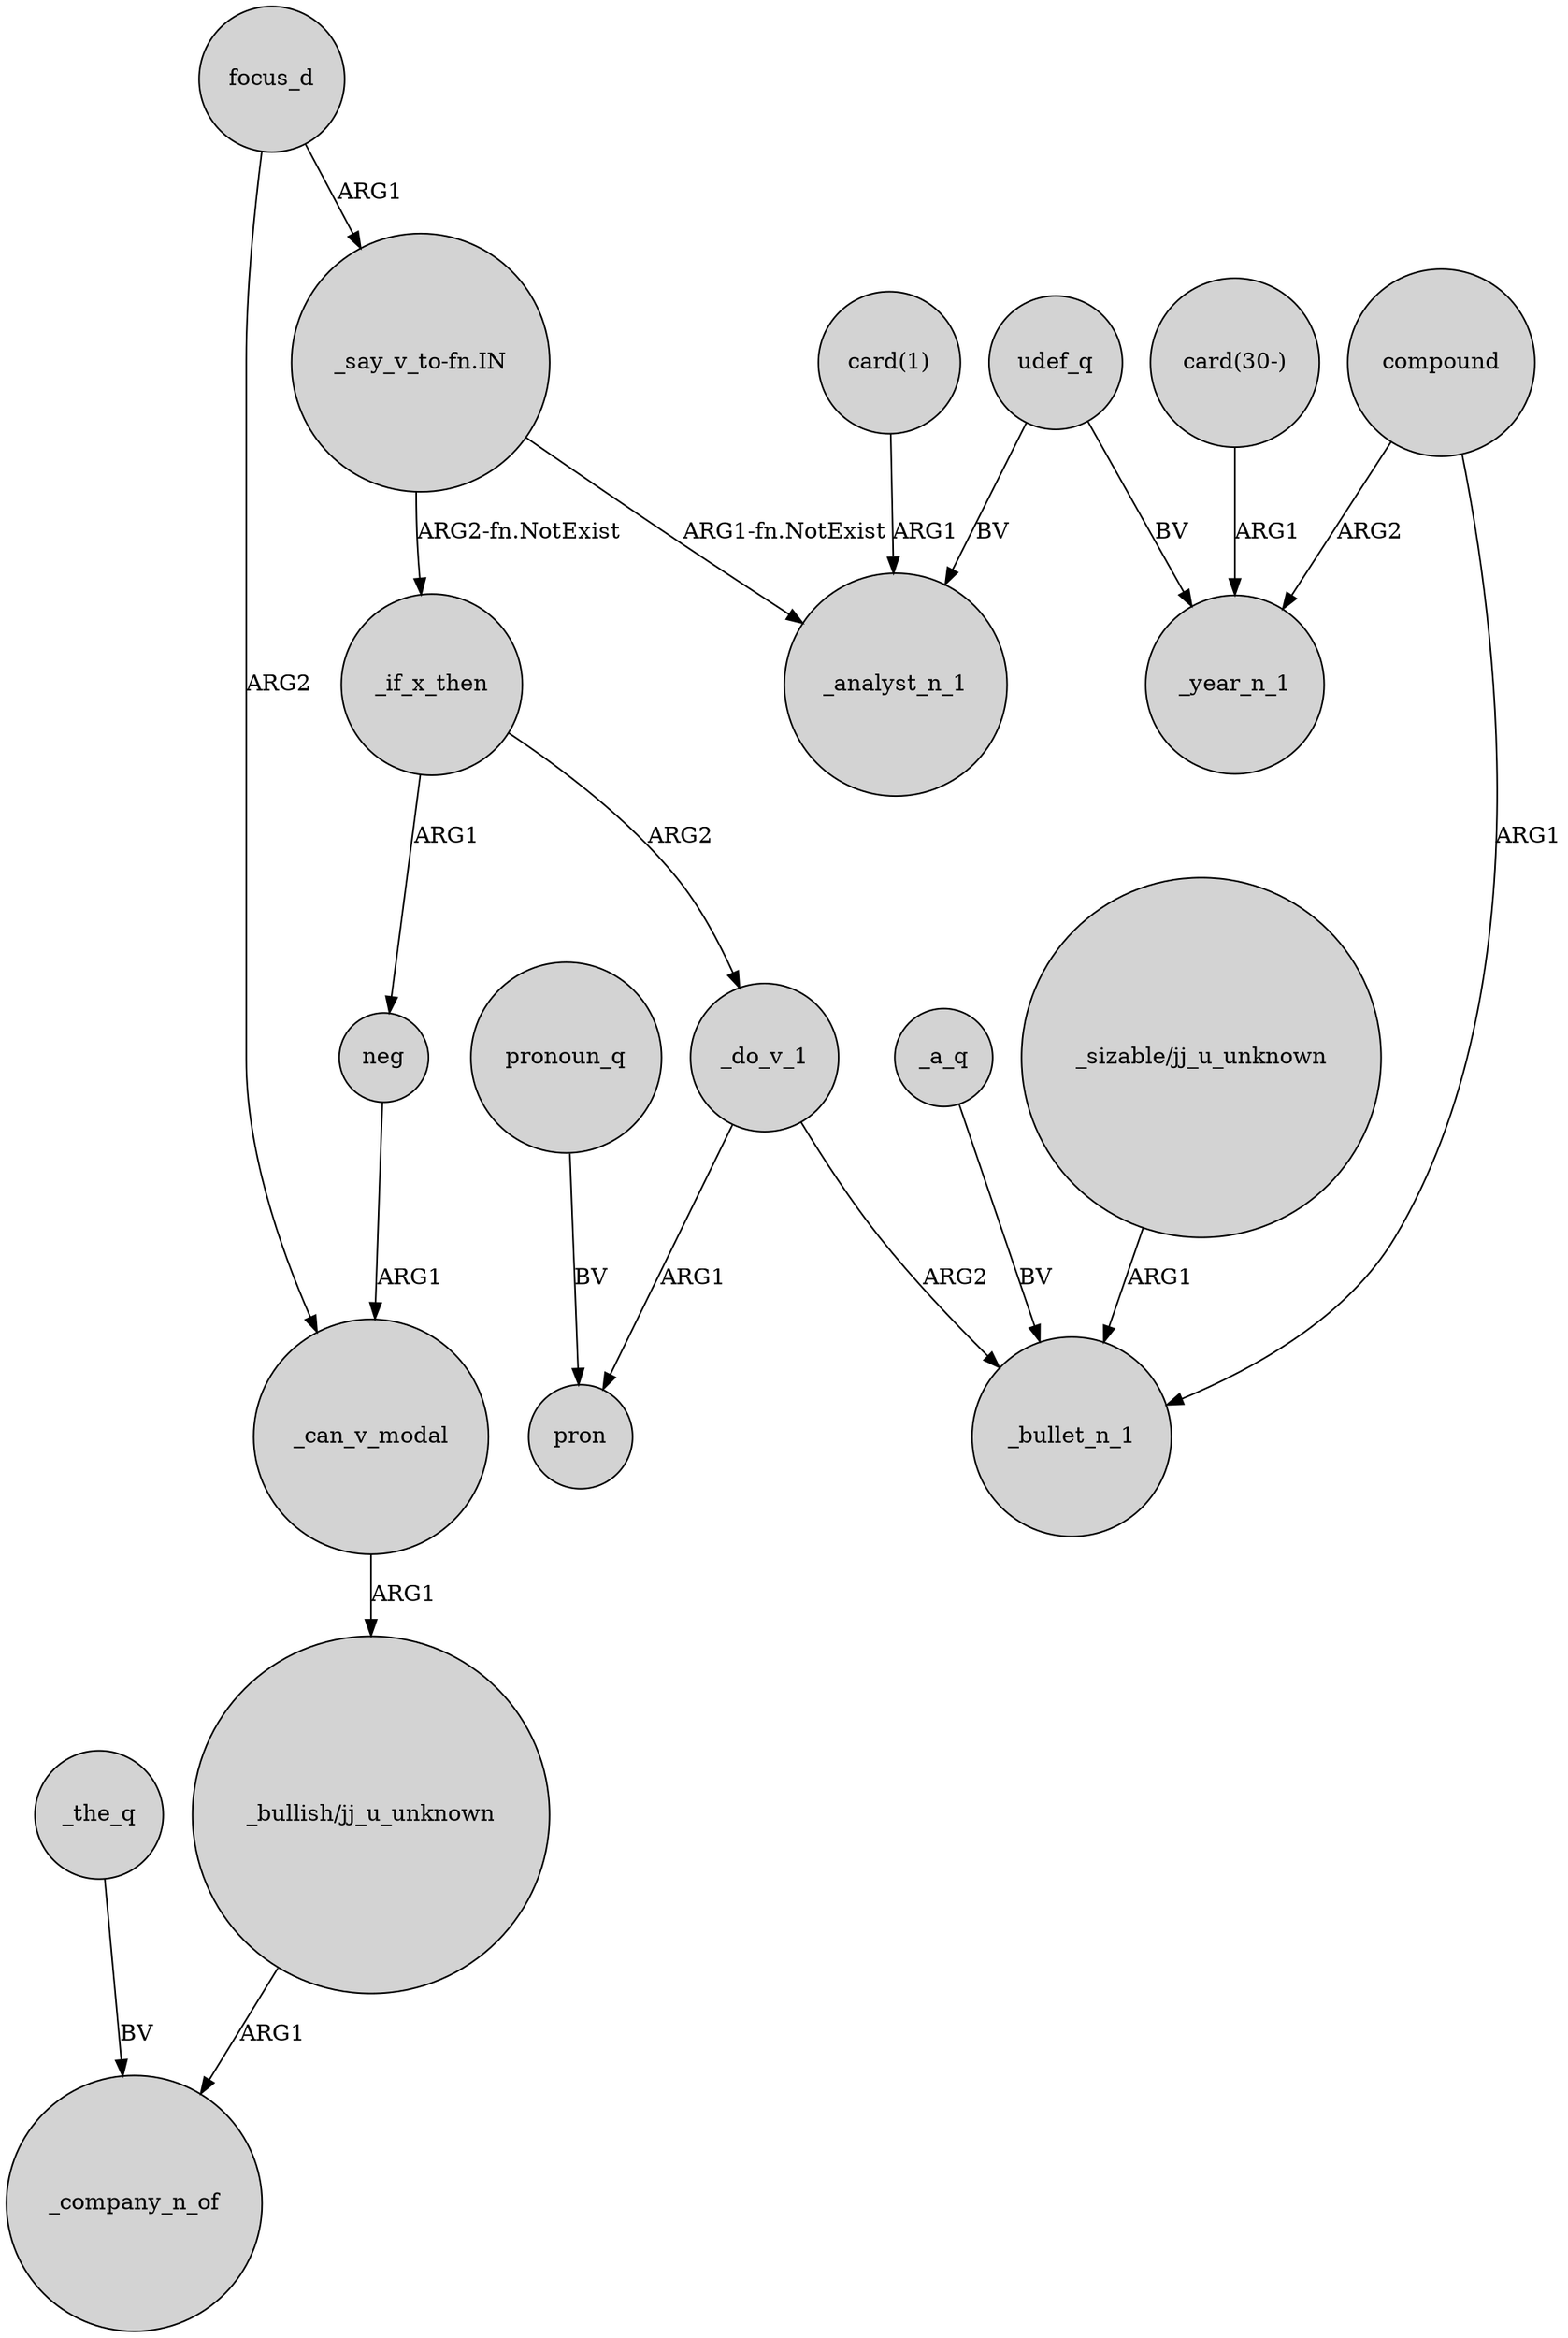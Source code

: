 digraph {
	node [shape=circle style=filled]
	"card(1)" -> _analyst_n_1 [label=ARG1]
	_if_x_then -> neg [label=ARG1]
	"_say_v_to-fn.IN" -> _analyst_n_1 [label="ARG1-fn.NotExist"]
	_a_q -> _bullet_n_1 [label=BV]
	"_sizable/jj_u_unknown" -> _bullet_n_1 [label=ARG1]
	"card(30-)" -> _year_n_1 [label=ARG1]
	_if_x_then -> _do_v_1 [label=ARG2]
	_the_q -> _company_n_of [label=BV]
	"_bullish/jj_u_unknown" -> _company_n_of [label=ARG1]
	pronoun_q -> pron [label=BV]
	_do_v_1 -> pron [label=ARG1]
	compound -> _bullet_n_1 [label=ARG1]
	udef_q -> _year_n_1 [label=BV]
	"_say_v_to-fn.IN" -> _if_x_then [label="ARG2-fn.NotExist"]
	_do_v_1 -> _bullet_n_1 [label=ARG2]
	focus_d -> _can_v_modal [label=ARG2]
	udef_q -> _analyst_n_1 [label=BV]
	neg -> _can_v_modal [label=ARG1]
	_can_v_modal -> "_bullish/jj_u_unknown" [label=ARG1]
	compound -> _year_n_1 [label=ARG2]
	focus_d -> "_say_v_to-fn.IN" [label=ARG1]
}
